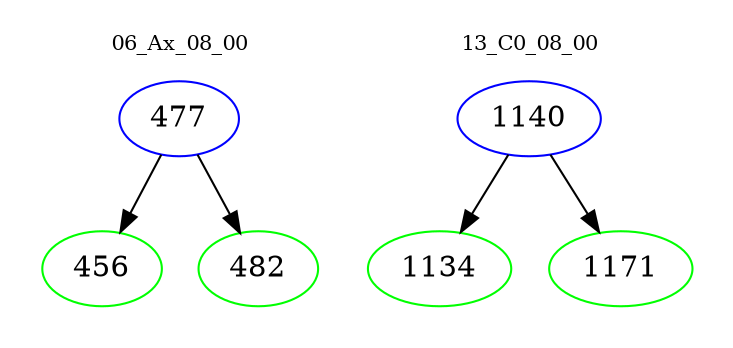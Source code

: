 digraph{
subgraph cluster_0 {
color = white
label = "06_Ax_08_00";
fontsize=10;
T0_477 [label="477", color="blue"]
T0_477 -> T0_456 [color="black"]
T0_456 [label="456", color="green"]
T0_477 -> T0_482 [color="black"]
T0_482 [label="482", color="green"]
}
subgraph cluster_1 {
color = white
label = "13_C0_08_00";
fontsize=10;
T1_1140 [label="1140", color="blue"]
T1_1140 -> T1_1134 [color="black"]
T1_1134 [label="1134", color="green"]
T1_1140 -> T1_1171 [color="black"]
T1_1171 [label="1171", color="green"]
}
}
